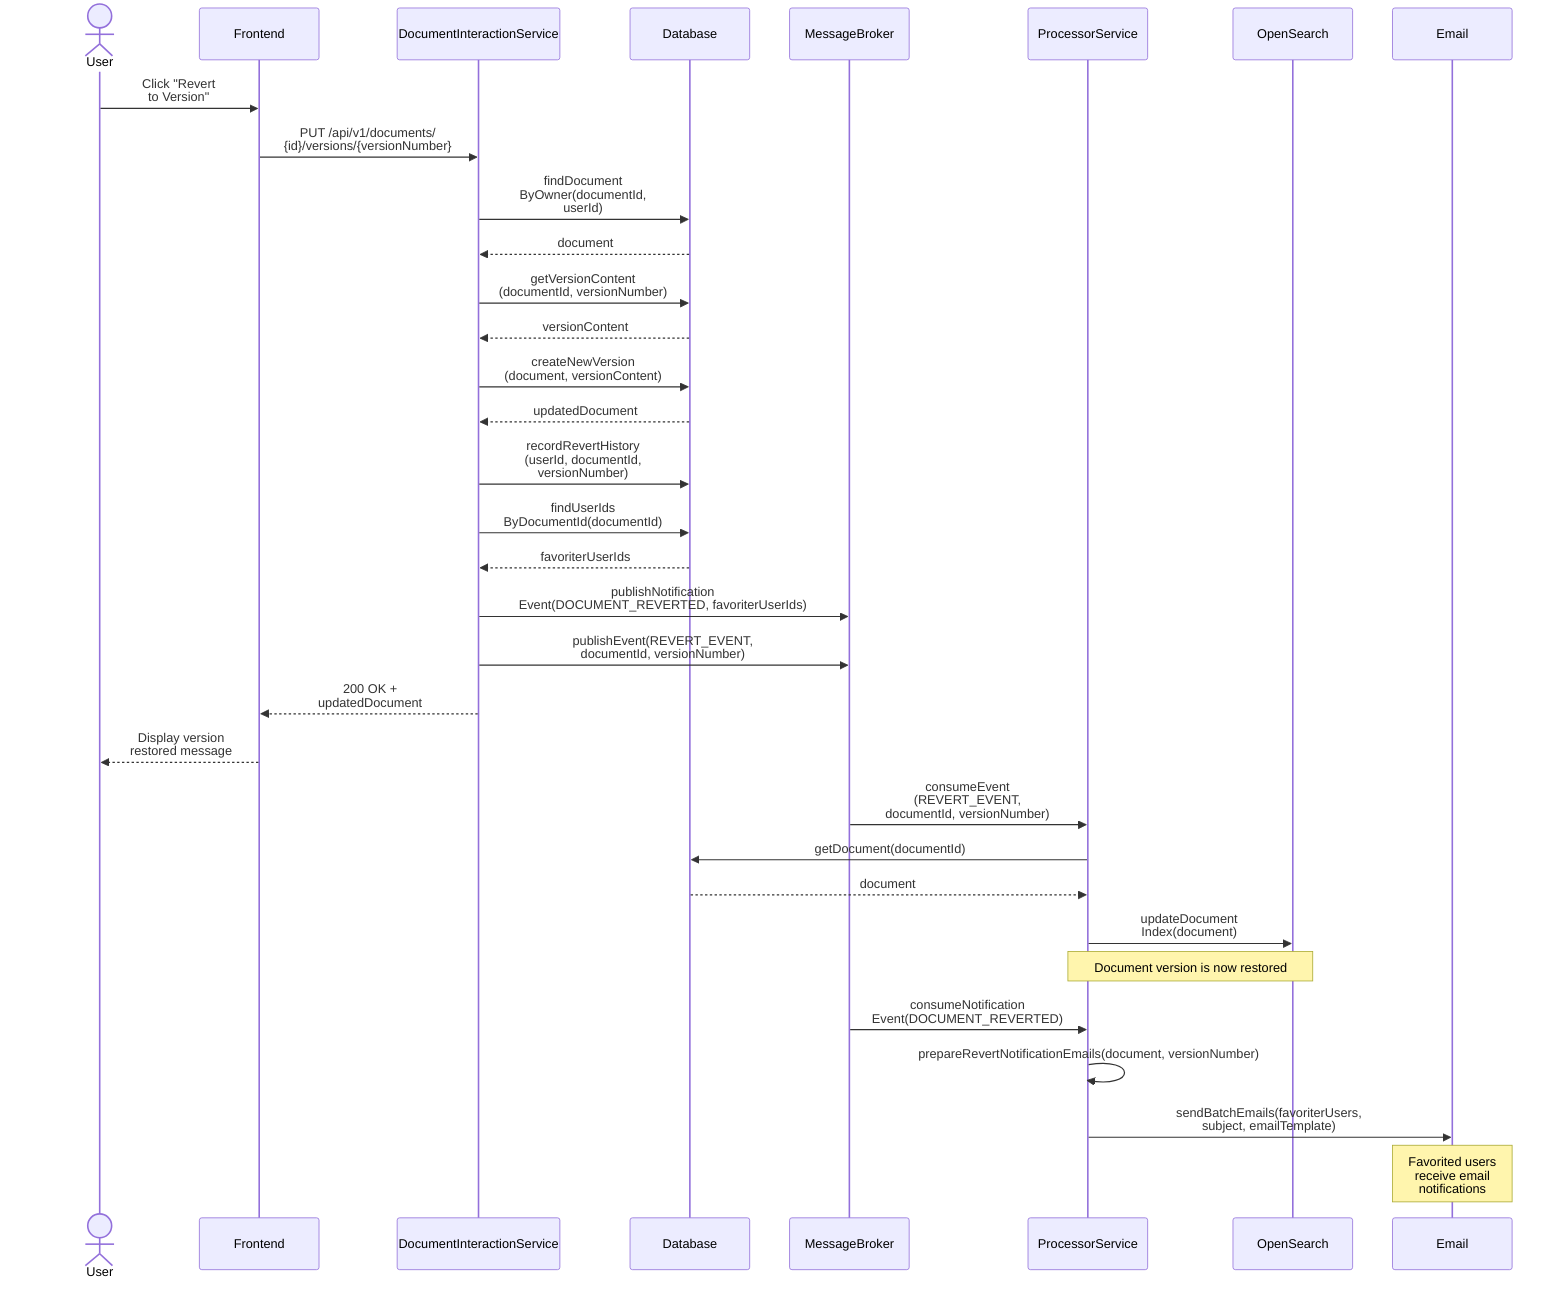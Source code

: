 sequenceDiagram
    actor User
    participant Frontend
    participant DIS as DocumentInteractionService
    participant DB as Database
    participant MB as MessageBroker
    participant PS as ProcessorService
    participant OS as OpenSearch
    participant ES as Email

    User->>Frontend: Click "Revert <br> to Version"
    Frontend->>DIS: PUT /api/v1/documents/<br>{id}/versions/{versionNumber}

    DIS->>DB: findDocument<br>ByOwner(documentId,<br> userId)
    DB-->>DIS: document

    DIS->>DB: getVersionContent<br>(documentId, versionNumber)
    DB-->>DIS: versionContent

    DIS->>DB: createNewVersion<br>(document, versionContent)
    DB-->>DIS: updatedDocument

    DIS->>DB: recordRevertHistory<br>(userId, documentId,<br> versionNumber)

%% Notification flow for document reversion
    DIS->>DB: findUserIds<br>ByDocumentId(documentId)
    DB-->>DIS: favoriterUserIds
    DIS->>MB: publishNotification<br>Event(DOCUMENT_REVERTED, favoriterUserIds)

    DIS->>MB: publishEvent(REVERT_EVENT,<br> documentId, versionNumber)

    DIS-->>Frontend: 200 OK + <br> updatedDocument
    Frontend-->>User: Display version <br> restored message

%% Document processing flow
    MB->>PS: consumeEvent<br>(REVERT_EVENT, <br>documentId, versionNumber)
    PS->>DB: getDocument(documentId)
    DB-->>PS: document

    PS->>OS: updateDocument<br>Index(document)
    Note over PS,OS: Document version is now restored

%% Email notification processing flow
    MB->>PS: consumeNotification<br>Event(DOCUMENT_REVERTED)
    PS->>PS: prepareRevertNotificationEmails(document, versionNumber)
    PS->>ES: sendBatchEmails(favoriterUsers, <br>subject, emailTemplate)

    Note over ES: Favorited users <br> receive email <br> notifications